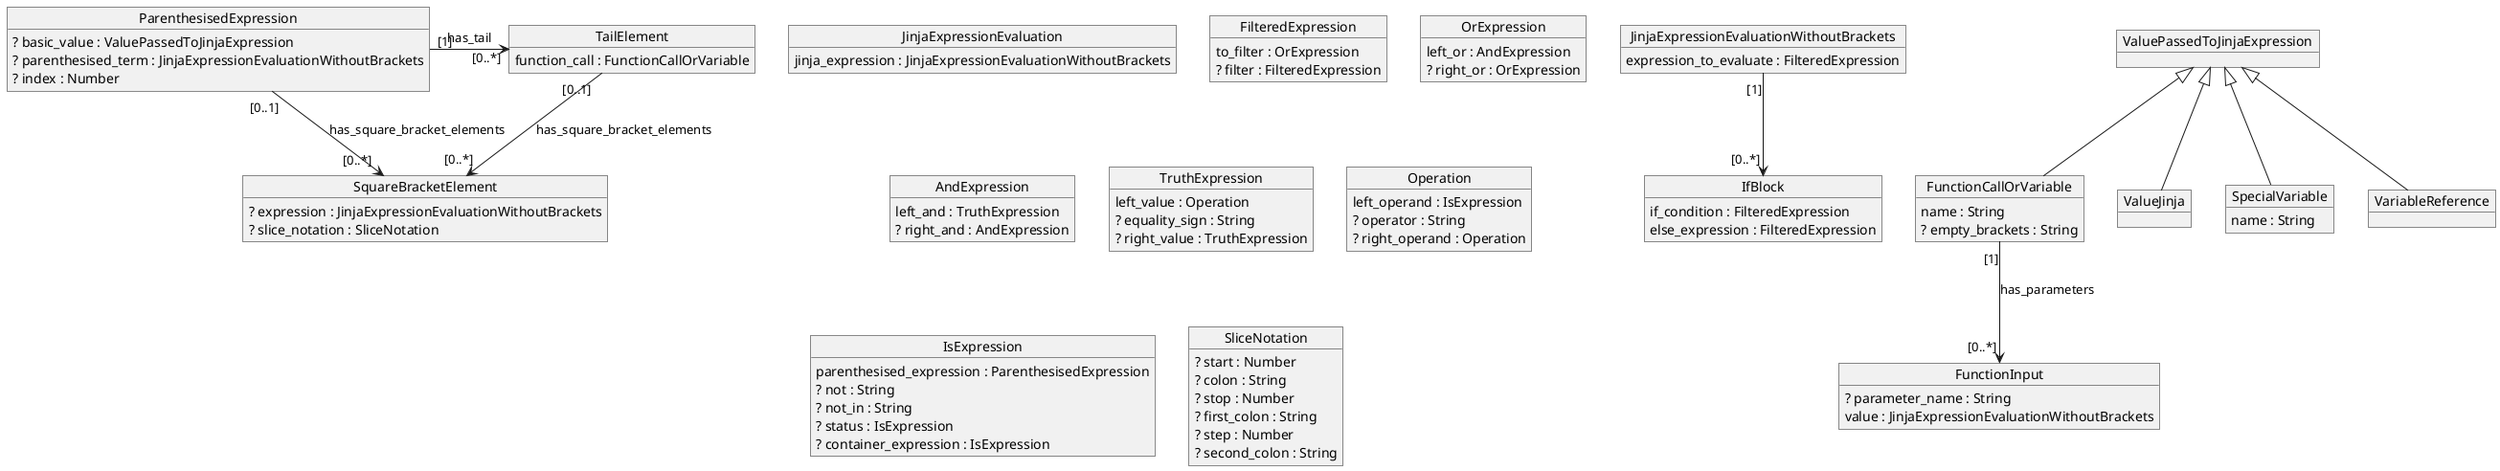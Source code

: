@startuml
object JinjaExpressionEvaluation {
 jinja_expression : JinjaExpressionEvaluationWithoutBrackets
}

object JinjaExpressionEvaluationWithoutBrackets {
 expression_to_evaluate : FilteredExpression
}

object IfBlock {
 if_condition : FilteredExpression
 else_expression : FilteredExpression
}

JinjaExpressionEvaluationWithoutBrackets "[1]" --> "[0..*]" IfBlock

object FilteredExpression {
 to_filter : OrExpression
 ? filter : FilteredExpression
}

object FunctionCallOrVariable {
 name : String
 ? empty_brackets : String
}

object FunctionInput {
 ? parameter_name : String
 value : JinjaExpressionEvaluationWithoutBrackets
}

FunctionCallOrVariable "[1]" --> "[0..*]" FunctionInput : has_parameters

object OrExpression {
 left_or : AndExpression
 ? right_or : OrExpression
}
object AndExpression {
 left_and : TruthExpression
 ? right_and : AndExpression
}
object TruthExpression {
 left_value : Operation
 ? equality_sign : String
 ? right_value : TruthExpression
}
object Operation {
 left_operand : IsExpression
 ? operator : String
 ? right_operand : Operation
}
object IsExpression {
 parenthesised_expression : ParenthesisedExpression
 ? not : String
 ? not_in : String
 ? status : IsExpression
 ? container_expression : IsExpression
}
object ParenthesisedExpression {
 ? basic_value : ValuePassedToJinjaExpression
 ? parenthesised_term : JinjaExpressionEvaluationWithoutBrackets
 ? index : Number
}

object SquareBracketElement {
 ? expression : JinjaExpressionEvaluationWithoutBrackets
 ? slice_notation : SliceNotation
}

object TailElement {
  function_call : FunctionCallOrVariable
}

ParenthesisedExpression "[0..1]" -> "[0..*]" SquareBracketElement : has_square_bracket_elements
ParenthesisedExpression "[1]"-> "[0..*]" TailElement : has_tail

TailElement "[0..1]" --> "[0..*]" SquareBracketElement : has_square_bracket_elements

object SliceNotation {
  ? start : Number
  ? colon : String
  ? stop : Number
  ? first_colon : String
  ? step : Number
  ? second_colon : String
}

object ValuePassedToJinjaExpression
object ValueJinja
object SpecialVariable {
  name : String
}
object VariableReference

ValuePassedToJinjaExpression <|-- ValueJinja
ValuePassedToJinjaExpression <|-- SpecialVariable
ValuePassedToJinjaExpression <|-- VariableReference
ValuePassedToJinjaExpression <|-- FunctionCallOrVariable
@enduml
